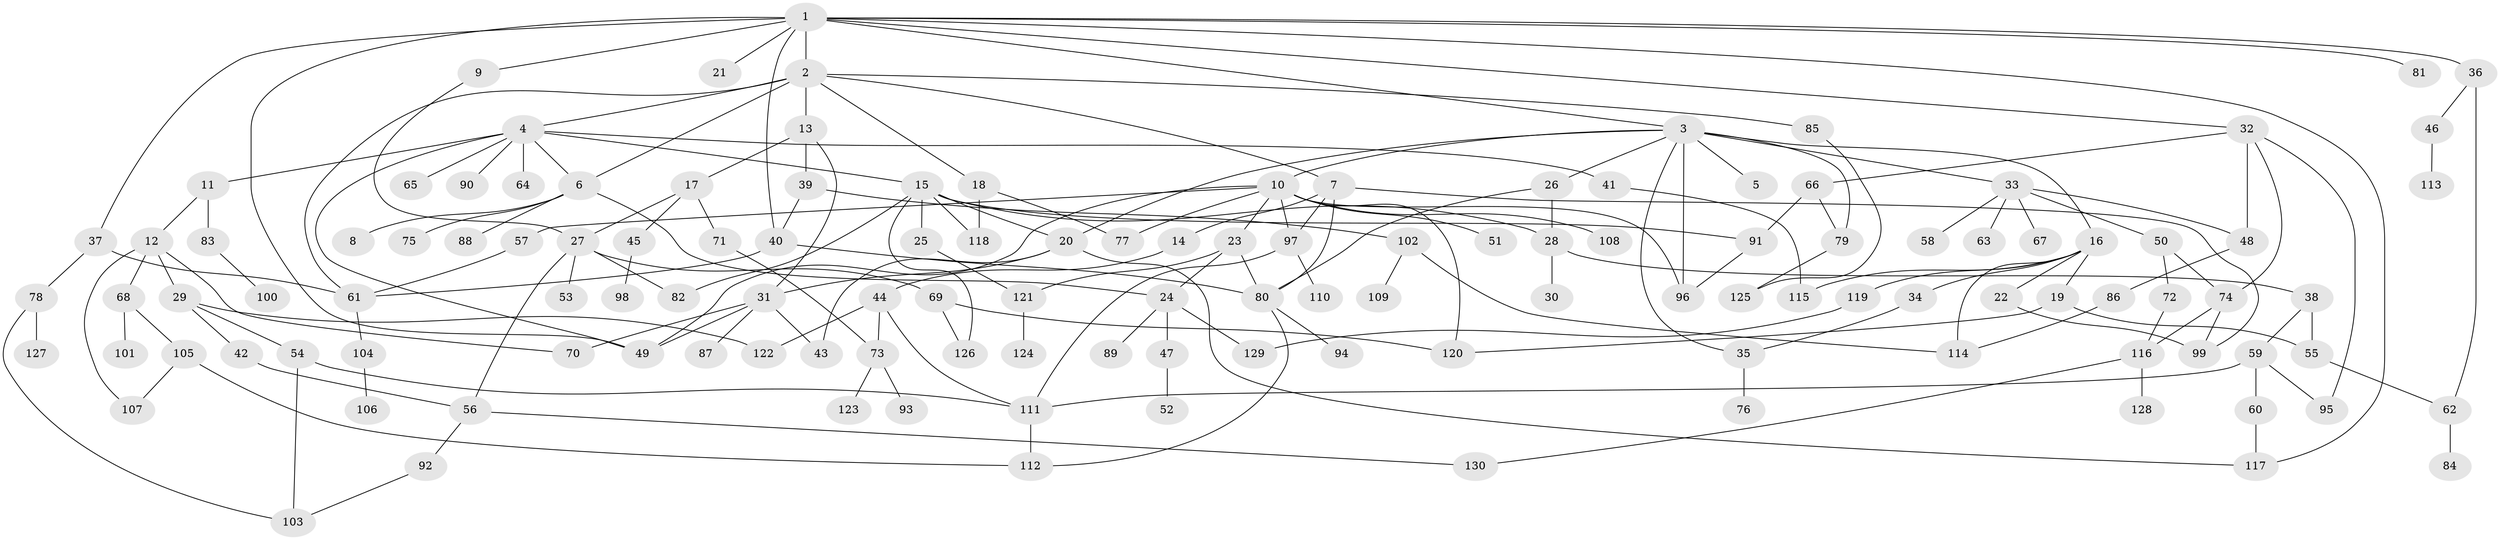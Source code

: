 // Generated by graph-tools (version 1.1) at 2025/34/03/09/25 02:34:30]
// undirected, 130 vertices, 187 edges
graph export_dot {
graph [start="1"]
  node [color=gray90,style=filled];
  1;
  2;
  3;
  4;
  5;
  6;
  7;
  8;
  9;
  10;
  11;
  12;
  13;
  14;
  15;
  16;
  17;
  18;
  19;
  20;
  21;
  22;
  23;
  24;
  25;
  26;
  27;
  28;
  29;
  30;
  31;
  32;
  33;
  34;
  35;
  36;
  37;
  38;
  39;
  40;
  41;
  42;
  43;
  44;
  45;
  46;
  47;
  48;
  49;
  50;
  51;
  52;
  53;
  54;
  55;
  56;
  57;
  58;
  59;
  60;
  61;
  62;
  63;
  64;
  65;
  66;
  67;
  68;
  69;
  70;
  71;
  72;
  73;
  74;
  75;
  76;
  77;
  78;
  79;
  80;
  81;
  82;
  83;
  84;
  85;
  86;
  87;
  88;
  89;
  90;
  91;
  92;
  93;
  94;
  95;
  96;
  97;
  98;
  99;
  100;
  101;
  102;
  103;
  104;
  105;
  106;
  107;
  108;
  109;
  110;
  111;
  112;
  113;
  114;
  115;
  116;
  117;
  118;
  119;
  120;
  121;
  122;
  123;
  124;
  125;
  126;
  127;
  128;
  129;
  130;
  1 -- 2;
  1 -- 3;
  1 -- 9;
  1 -- 21;
  1 -- 32;
  1 -- 36;
  1 -- 37;
  1 -- 40;
  1 -- 81;
  1 -- 117;
  1 -- 49;
  2 -- 4;
  2 -- 6;
  2 -- 7;
  2 -- 13;
  2 -- 18;
  2 -- 85;
  2 -- 61;
  3 -- 5;
  3 -- 10;
  3 -- 16;
  3 -- 20;
  3 -- 26;
  3 -- 33;
  3 -- 35;
  3 -- 79;
  3 -- 96;
  4 -- 11;
  4 -- 15;
  4 -- 41;
  4 -- 64;
  4 -- 65;
  4 -- 90;
  4 -- 49;
  4 -- 6;
  6 -- 8;
  6 -- 75;
  6 -- 88;
  6 -- 24;
  7 -- 14;
  7 -- 97;
  7 -- 99;
  7 -- 80;
  9 -- 27;
  10 -- 23;
  10 -- 51;
  10 -- 57;
  10 -- 77;
  10 -- 108;
  10 -- 120;
  10 -- 96;
  10 -- 97;
  10 -- 49;
  11 -- 12;
  11 -- 83;
  12 -- 29;
  12 -- 68;
  12 -- 107;
  12 -- 70;
  13 -- 17;
  13 -- 39;
  13 -- 31;
  14 -- 44;
  15 -- 25;
  15 -- 28;
  15 -- 91;
  15 -- 126;
  15 -- 82;
  15 -- 118;
  15 -- 20;
  16 -- 19;
  16 -- 22;
  16 -- 34;
  16 -- 119;
  16 -- 115;
  16 -- 114;
  17 -- 27;
  17 -- 45;
  17 -- 71;
  18 -- 118;
  18 -- 77;
  19 -- 55;
  19 -- 120;
  20 -- 31;
  20 -- 43;
  20 -- 117;
  22 -- 99;
  23 -- 24;
  23 -- 121;
  23 -- 80;
  24 -- 47;
  24 -- 89;
  24 -- 129;
  25 -- 121;
  26 -- 80;
  26 -- 28;
  27 -- 53;
  27 -- 56;
  27 -- 69;
  27 -- 82;
  28 -- 30;
  28 -- 38;
  29 -- 42;
  29 -- 54;
  29 -- 122;
  31 -- 43;
  31 -- 49;
  31 -- 70;
  31 -- 87;
  32 -- 66;
  32 -- 74;
  32 -- 95;
  32 -- 48;
  33 -- 48;
  33 -- 50;
  33 -- 58;
  33 -- 63;
  33 -- 67;
  34 -- 35;
  35 -- 76;
  36 -- 46;
  36 -- 62;
  37 -- 61;
  37 -- 78;
  38 -- 55;
  38 -- 59;
  39 -- 102;
  39 -- 40;
  40 -- 61;
  40 -- 80;
  41 -- 115;
  42 -- 56;
  44 -- 122;
  44 -- 111;
  44 -- 73;
  45 -- 98;
  46 -- 113;
  47 -- 52;
  48 -- 86;
  50 -- 72;
  50 -- 74;
  54 -- 111;
  54 -- 103;
  55 -- 62;
  56 -- 92;
  56 -- 130;
  57 -- 61;
  59 -- 60;
  59 -- 95;
  59 -- 111;
  60 -- 117;
  61 -- 104;
  62 -- 84;
  66 -- 91;
  66 -- 79;
  68 -- 101;
  68 -- 105;
  69 -- 120;
  69 -- 126;
  71 -- 73;
  72 -- 116;
  73 -- 93;
  73 -- 123;
  74 -- 99;
  74 -- 116;
  78 -- 103;
  78 -- 127;
  79 -- 125;
  80 -- 94;
  80 -- 112;
  83 -- 100;
  85 -- 125;
  86 -- 114;
  91 -- 96;
  92 -- 103;
  97 -- 110;
  97 -- 111;
  102 -- 109;
  102 -- 114;
  104 -- 106;
  105 -- 107;
  105 -- 112;
  111 -- 112;
  116 -- 128;
  116 -- 130;
  119 -- 129;
  121 -- 124;
}
